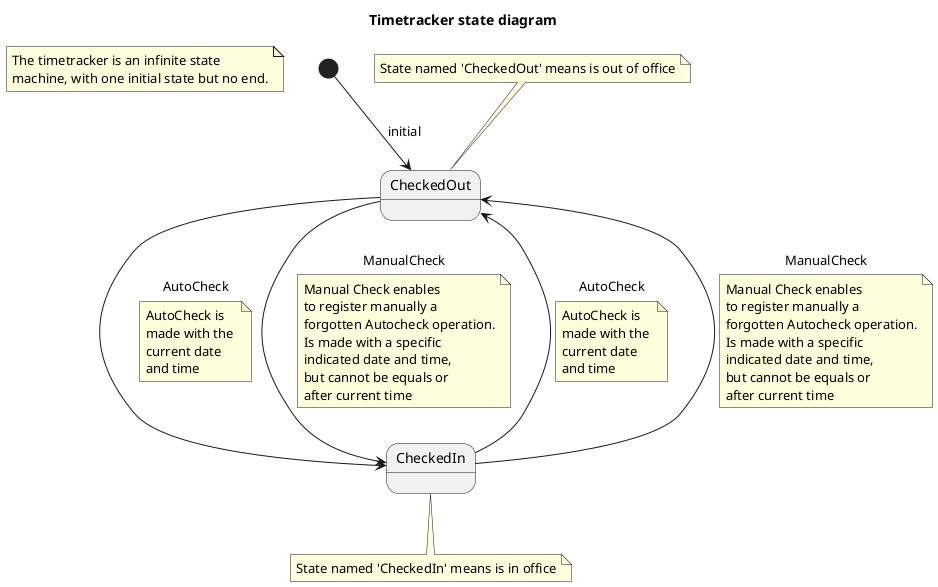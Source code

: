 @startuml
title "Timetracker state diagram"

note "The timetracker is an infinite state\nmachine, with one initial state but no end." as N1

[*] --> CheckedOut : initial
note top of CheckedOut
State named 'CheckedOut' means is out of office
end note
CheckedOut --> CheckedIn : AutoCheck
note on link
AutoCheck is
made with the 
current date 
and time
end note
CheckedIn --> CheckedOut : AutoCheck
note on link
AutoCheck is
made with the 
current date 
and time
end note
CheckedIn --> CheckedOut : ManualCheck
note on link
Manual Check enables
to register manually a
forgotten Autocheck operation.
Is made with a specific
indicated date and time,
but cannot be equals or
after current time
end note
CheckedOut --> CheckedIn : ManualCheck
note on link
Manual Check enables
to register manually a
forgotten Autocheck operation.
Is made with a specific
indicated date and time,
but cannot be equals or
after current time
end note

note bottom of CheckedIn
State named 'CheckedIn' means is in office
end note
@enduml